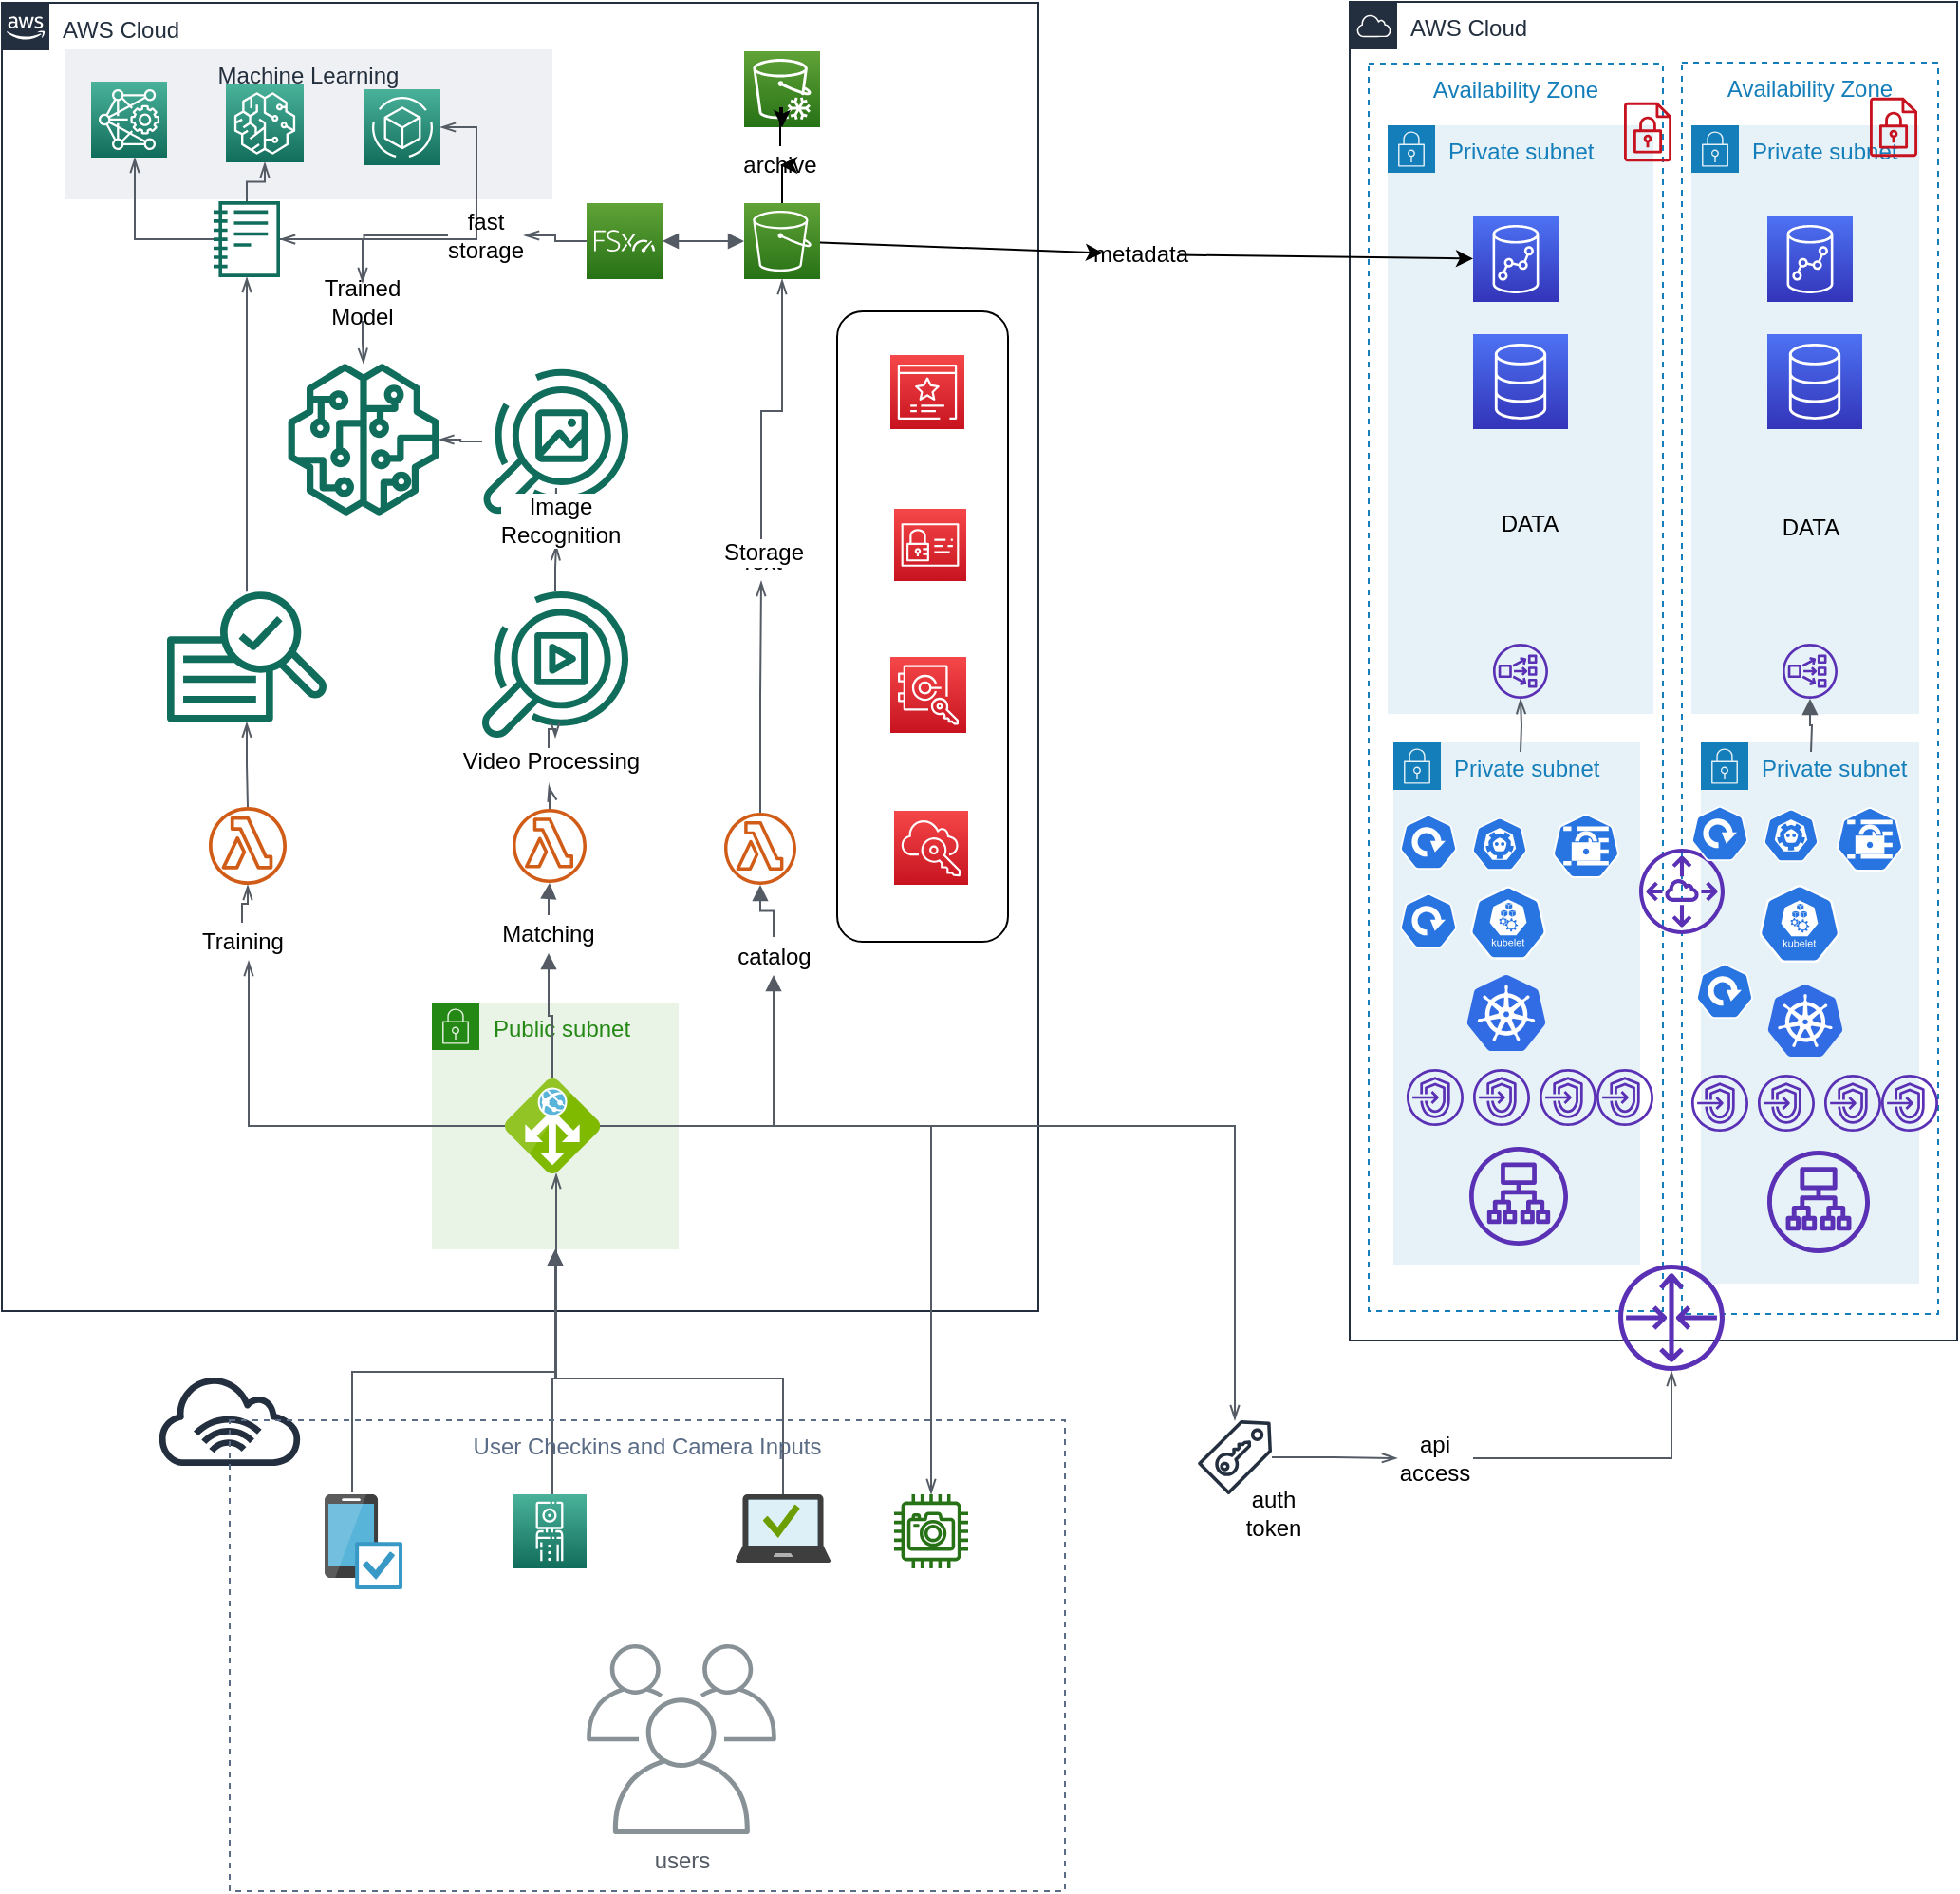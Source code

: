 <mxfile version="12.3.9" type="github" pages="1">
  <diagram id="Vi1aT1RHCRX_PTjctU80" name="Page-1">
    <mxGraphModel dx="1380" dy="774" grid="1" gridSize="10" guides="1" tooltips="1" connect="1" arrows="1" fold="1" page="1" pageScale="1" pageWidth="850" pageHeight="1100" math="0" shadow="0">
      <root>
        <mxCell id="0"/>
        <mxCell id="1" parent="0"/>
        <mxCell id="LKrPCMcQ-oBAEZSnCPAM-155" value="" style="rounded=1;whiteSpace=wrap;html=1;" vertex="1" parent="1">
          <mxGeometry x="610" y="258" width="90" height="332" as="geometry"/>
        </mxCell>
        <mxCell id="LKrPCMcQ-oBAEZSnCPAM-34" value="AWS Cloud" style="points=[[0,0],[0.25,0],[0.5,0],[0.75,0],[1,0],[1,0.25],[1,0.5],[1,0.75],[1,1],[0.75,1],[0.5,1],[0.25,1],[0,1],[0,0.75],[0,0.5],[0,0.25]];outlineConnect=0;gradientColor=none;html=1;whiteSpace=wrap;fontSize=12;fontStyle=0;shape=mxgraph.aws4.group;grIcon=mxgraph.aws4.group_aws_cloud_alt;strokeColor=#232F3E;fillColor=none;verticalAlign=top;align=left;spacingLeft=30;fontColor=#232F3E;dashed=0;" vertex="1" parent="1">
          <mxGeometry x="170" y="95.5" width="546" height="689" as="geometry"/>
        </mxCell>
        <mxCell id="LKrPCMcQ-oBAEZSnCPAM-146" value="Machine Learning&#xa;" style="fillColor=#EFF0F3;strokeColor=none;dashed=0;verticalAlign=top;fontStyle=0;fontColor=#232F3D;" vertex="1" parent="1">
          <mxGeometry x="203" y="120" width="257" height="79" as="geometry"/>
        </mxCell>
        <mxCell id="LKrPCMcQ-oBAEZSnCPAM-86" value="Private subnet" style="points=[[0,0],[0.25,0],[0.5,0],[0.75,0],[1,0],[1,0.25],[1,0.5],[1,0.75],[1,1],[0.75,1],[0.5,1],[0.25,1],[0,1],[0,0.75],[0,0.5],[0,0.25]];outlineConnect=0;gradientColor=none;html=1;whiteSpace=wrap;fontSize=12;fontStyle=0;shape=mxgraph.aws4.group;grIcon=mxgraph.aws4.group_security_group;grStroke=0;strokeColor=#147EBA;fillColor=#E6F2F8;verticalAlign=top;align=left;spacingLeft=30;fontColor=#147EBA;dashed=0;" vertex="1" parent="1">
          <mxGeometry x="1065" y="485" width="115" height="285" as="geometry"/>
        </mxCell>
        <mxCell id="LKrPCMcQ-oBAEZSnCPAM-85" value="Private subnet" style="points=[[0,0],[0.25,0],[0.5,0],[0.75,0],[1,0],[1,0.25],[1,0.5],[1,0.75],[1,1],[0.75,1],[0.5,1],[0.25,1],[0,1],[0,0.75],[0,0.5],[0,0.25]];outlineConnect=0;gradientColor=none;html=1;whiteSpace=wrap;fontSize=12;fontStyle=0;shape=mxgraph.aws4.group;grIcon=mxgraph.aws4.group_security_group;grStroke=0;strokeColor=#147EBA;fillColor=#E6F2F8;verticalAlign=top;align=left;spacingLeft=30;fontColor=#147EBA;dashed=0;" vertex="1" parent="1">
          <mxGeometry x="903" y="485" width="130" height="275" as="geometry"/>
        </mxCell>
        <mxCell id="LKrPCMcQ-oBAEZSnCPAM-71" value="AWS Cloud" style="points=[[0,0],[0.25,0],[0.5,0],[0.75,0],[1,0],[1,0.25],[1,0.5],[1,0.75],[1,1],[0.75,1],[0.5,1],[0.25,1],[0,1],[0,0.75],[0,0.5],[0,0.25]];outlineConnect=0;gradientColor=none;html=1;whiteSpace=wrap;fontSize=12;fontStyle=0;shape=mxgraph.aws4.group;grIcon=mxgraph.aws4.group_aws_cloud;strokeColor=#232F3E;fillColor=none;verticalAlign=top;align=left;spacingLeft=30;fontColor=#232F3E;dashed=0;" vertex="1" parent="1">
          <mxGeometry x="880" y="95" width="320" height="705" as="geometry"/>
        </mxCell>
        <mxCell id="LKrPCMcQ-oBAEZSnCPAM-75" value="Availability Zone" style="fillColor=none;strokeColor=#147EBA;dashed=1;verticalAlign=top;fontStyle=0;fontColor=#147EBA;" vertex="1" parent="1">
          <mxGeometry x="1055" y="127" width="135" height="659" as="geometry"/>
        </mxCell>
        <mxCell id="LKrPCMcQ-oBAEZSnCPAM-74" value="Availability Zone" style="fillColor=none;strokeColor=#147EBA;dashed=1;verticalAlign=top;fontStyle=0;fontColor=#147EBA;" vertex="1" parent="1">
          <mxGeometry x="890" y="127.5" width="155" height="657" as="geometry"/>
        </mxCell>
        <mxCell id="LKrPCMcQ-oBAEZSnCPAM-73" value="Private subnet" style="points=[[0,0],[0.25,0],[0.5,0],[0.75,0],[1,0],[1,0.25],[1,0.5],[1,0.75],[1,1],[0.75,1],[0.5,1],[0.25,1],[0,1],[0,0.75],[0,0.5],[0,0.25]];outlineConnect=0;gradientColor=none;html=1;whiteSpace=wrap;fontSize=12;fontStyle=0;shape=mxgraph.aws4.group;grIcon=mxgraph.aws4.group_security_group;grStroke=0;strokeColor=#147EBA;fillColor=#E6F2F8;verticalAlign=top;align=left;spacingLeft=30;fontColor=#147EBA;dashed=0;" vertex="1" parent="1">
          <mxGeometry x="1060" y="160" width="120" height="310" as="geometry"/>
        </mxCell>
        <mxCell id="LKrPCMcQ-oBAEZSnCPAM-72" value="Private subnet" style="points=[[0,0],[0.25,0],[0.5,0],[0.75,0],[1,0],[1,0.25],[1,0.5],[1,0.75],[1,1],[0.75,1],[0.5,1],[0.25,1],[0,1],[0,0.75],[0,0.5],[0,0.25]];outlineConnect=0;gradientColor=none;html=1;whiteSpace=wrap;fontSize=12;fontStyle=0;shape=mxgraph.aws4.group;grIcon=mxgraph.aws4.group_security_group;grStroke=0;strokeColor=#147EBA;fillColor=#E6F2F8;verticalAlign=top;align=left;spacingLeft=30;fontColor=#147EBA;dashed=0;" vertex="1" parent="1">
          <mxGeometry x="900" y="160" width="140" height="310" as="geometry"/>
        </mxCell>
        <mxCell id="LKrPCMcQ-oBAEZSnCPAM-1" value="" style="outlineConnect=0;fontColor=#232F3E;gradientColor=#4AB29A;gradientDirection=north;fillColor=#116D5B;strokeColor=#ffffff;dashed=0;verticalLabelPosition=bottom;verticalAlign=top;align=center;html=1;fontSize=12;fontStyle=0;aspect=fixed;shape=mxgraph.aws4.resourceIcon;resIcon=mxgraph.aws4.apache_mxnet_on_aws;" vertex="1" parent="1">
          <mxGeometry x="361" y="141" width="40" height="40" as="geometry"/>
        </mxCell>
        <mxCell id="LKrPCMcQ-oBAEZSnCPAM-2" value="" style="outlineConnect=0;fontColor=#232F3E;gradientColor=#4AB29A;gradientDirection=north;fillColor=#116D5B;strokeColor=#ffffff;dashed=0;verticalLabelPosition=bottom;verticalAlign=top;align=center;html=1;fontSize=12;fontStyle=0;aspect=fixed;shape=mxgraph.aws4.resourceIcon;resIcon=mxgraph.aws4.deep_learning_amis;" vertex="1" parent="1">
          <mxGeometry x="217" y="137" width="40" height="40" as="geometry"/>
        </mxCell>
        <mxCell id="LKrPCMcQ-oBAEZSnCPAM-3" value="" style="outlineConnect=0;fontColor=#232F3E;gradientColor=#4AB29A;gradientDirection=north;fillColor=#116D5B;strokeColor=#ffffff;dashed=0;verticalLabelPosition=bottom;verticalAlign=top;align=center;html=1;fontSize=12;fontStyle=0;aspect=fixed;shape=mxgraph.aws4.resourceIcon;resIcon=mxgraph.aws4.deeplens;" vertex="1" parent="1">
          <mxGeometry x="439" y="881" width="39" height="39" as="geometry"/>
        </mxCell>
        <mxCell id="LKrPCMcQ-oBAEZSnCPAM-4" value="" style="outlineConnect=0;fontColor=#232F3E;gradientColor=#4AB29A;gradientDirection=north;fillColor=#116D5B;strokeColor=#ffffff;dashed=0;verticalLabelPosition=bottom;verticalAlign=top;align=center;html=1;fontSize=12;fontStyle=0;aspect=fixed;shape=mxgraph.aws4.resourceIcon;resIcon=mxgraph.aws4.sagemaker;" vertex="1" parent="1">
          <mxGeometry x="288" y="138.5" width="41" height="41" as="geometry"/>
        </mxCell>
        <mxCell id="LKrPCMcQ-oBAEZSnCPAM-5" value="" style="outlineConnect=0;fontColor=#232F3E;gradientColor=none;fillColor=#116D5B;strokeColor=none;dashed=0;verticalLabelPosition=bottom;verticalAlign=top;align=center;html=1;fontSize=12;fontStyle=0;aspect=fixed;pointerEvents=1;shape=mxgraph.aws4.sagemaker_notebook;" vertex="1" parent="1">
          <mxGeometry x="281.5" y="200" width="35" height="40" as="geometry"/>
        </mxCell>
        <object label="" id="LKrPCMcQ-oBAEZSnCPAM-6">
          <mxCell style="outlineConnect=0;fontColor=#232F3E;gradientColor=none;fillColor=#116D5B;strokeColor=none;dashed=0;verticalLabelPosition=bottom;verticalAlign=top;align=center;html=1;fontSize=12;fontStyle=0;aspect=fixed;pointerEvents=1;shape=mxgraph.aws4.sagemaker_model;" vertex="1" parent="1">
            <mxGeometry x="320.5" y="285.5" width="80" height="80" as="geometry"/>
          </mxCell>
        </object>
        <mxCell id="LKrPCMcQ-oBAEZSnCPAM-7" value="" style="outlineConnect=0;fontColor=#232F3E;gradientColor=none;fillColor=#116D5B;strokeColor=none;dashed=0;verticalLabelPosition=bottom;verticalAlign=top;align=center;html=1;fontSize=12;fontStyle=0;aspect=fixed;pointerEvents=1;shape=mxgraph.aws4.sagemaker_train;" vertex="1" parent="1">
          <mxGeometry x="257" y="405" width="84" height="70" as="geometry"/>
        </mxCell>
        <mxCell id="LKrPCMcQ-oBAEZSnCPAM-8" value="" style="outlineConnect=0;fontColor=#232F3E;gradientColor=none;fillColor=#116D5B;strokeColor=none;dashed=0;verticalLabelPosition=bottom;verticalAlign=top;align=center;html=1;fontSize=12;fontStyle=0;aspect=fixed;pointerEvents=1;shape=mxgraph.aws4.rekognition_video;" vertex="1" parent="1">
          <mxGeometry x="423" y="405" width="77" height="78" as="geometry"/>
        </mxCell>
        <mxCell id="LKrPCMcQ-oBAEZSnCPAM-9" value="" style="outlineConnect=0;fontColor=#232F3E;gradientColor=none;fillColor=#116D5B;strokeColor=none;dashed=0;verticalLabelPosition=bottom;verticalAlign=top;align=center;html=1;fontSize=12;fontStyle=0;aspect=fixed;pointerEvents=1;shape=mxgraph.aws4.rekognition_image;" vertex="1" parent="1">
          <mxGeometry x="423" y="287.5" width="77" height="78" as="geometry"/>
        </mxCell>
        <mxCell id="LKrPCMcQ-oBAEZSnCPAM-15" value="" style="aspect=fixed;html=1;points=[];align=center;image;fontSize=12;image=img/lib/mscae/Kubernetes.svg;" vertex="1" parent="1">
          <mxGeometry x="941.5" y="607.5" width="42" height="40" as="geometry"/>
        </mxCell>
        <mxCell id="LKrPCMcQ-oBAEZSnCPAM-23" value="" style="aspect=fixed;html=1;points=[];align=center;image;fontSize=12;image=img/lib/mscae/Managed_Desktop.svg;" vertex="1" parent="1">
          <mxGeometry x="556.5" y="881" width="50" height="36" as="geometry"/>
        </mxCell>
        <mxCell id="LKrPCMcQ-oBAEZSnCPAM-24" value="" style="aspect=fixed;html=1;points=[];align=center;image;fontSize=12;image=img/lib/mscae/Device_Compliance.svg;" vertex="1" parent="1">
          <mxGeometry x="340" y="881" width="41" height="50" as="geometry"/>
        </mxCell>
        <mxCell id="LKrPCMcQ-oBAEZSnCPAM-29" value="" style="aspect=fixed;html=1;points=[];align=center;image;fontSize=12;image=img/lib/mscae/Kubernetes.svg;" vertex="1" parent="1">
          <mxGeometry x="1100" y="612.5" width="40" height="38" as="geometry"/>
        </mxCell>
        <mxCell id="LKrPCMcQ-oBAEZSnCPAM-33" value="" style="outlineConnect=0;fontColor=#232F3E;gradientColor=none;fillColor=#232F3E;strokeColor=none;dashed=0;verticalLabelPosition=bottom;verticalAlign=top;align=center;html=1;fontSize=12;fontStyle=0;aspect=fixed;pointerEvents=1;shape=mxgraph.aws4.internet_alt1;" vertex="1" parent="1">
          <mxGeometry x="251" y="818" width="78" height="48" as="geometry"/>
        </mxCell>
        <mxCell id="LKrPCMcQ-oBAEZSnCPAM-44" value="" style="group" vertex="1" connectable="0" parent="1">
          <mxGeometry x="396.5" y="622" width="130" height="130" as="geometry"/>
        </mxCell>
        <mxCell id="LKrPCMcQ-oBAEZSnCPAM-36" value="Public subnet" style="points=[[0,0],[0.25,0],[0.5,0],[0.75,0],[1,0],[1,0.25],[1,0.5],[1,0.75],[1,1],[0.75,1],[0.5,1],[0.25,1],[0,1],[0,0.75],[0,0.5],[0,0.25]];outlineConnect=0;gradientColor=none;html=1;whiteSpace=wrap;fontSize=12;fontStyle=0;shape=mxgraph.aws4.group;grIcon=mxgraph.aws4.group_security_group;grStroke=0;strokeColor=#248814;fillColor=#E9F3E6;verticalAlign=top;align=left;spacingLeft=30;fontColor=#248814;dashed=0;" vertex="1" parent="LKrPCMcQ-oBAEZSnCPAM-44">
          <mxGeometry width="130" height="130" as="geometry"/>
        </mxCell>
        <mxCell id="LKrPCMcQ-oBAEZSnCPAM-27" value="" style="aspect=fixed;html=1;points=[];align=center;image;fontSize=12;image=img/lib/mscae/Application_Gateway.svg;" vertex="1" parent="LKrPCMcQ-oBAEZSnCPAM-44">
          <mxGeometry x="38.5" y="40" width="50" height="50" as="geometry"/>
        </mxCell>
        <mxCell id="LKrPCMcQ-oBAEZSnCPAM-45" value="" style="edgeStyle=orthogonalEdgeStyle;html=1;endArrow=block;elbow=vertical;startArrow=none;endFill=1;strokeColor=#545B64;rounded=0;exitX=0.354;exitY=-0.02;exitDx=0;exitDy=0;exitPerimeter=0;" edge="1" parent="1" source="LKrPCMcQ-oBAEZSnCPAM-24" target="LKrPCMcQ-oBAEZSnCPAM-36">
          <mxGeometry width="100" relative="1" as="geometry">
            <mxPoint x="380" y="840" as="sourcePoint"/>
            <mxPoint x="480" y="840" as="targetPoint"/>
          </mxGeometry>
        </mxCell>
        <mxCell id="LKrPCMcQ-oBAEZSnCPAM-46" value="" style="edgeStyle=orthogonalEdgeStyle;html=1;endArrow=block;elbow=vertical;startArrow=none;endFill=1;strokeColor=#545B64;rounded=0;entryX=0.5;entryY=1;entryDx=0;entryDy=0;" edge="1" parent="1" source="LKrPCMcQ-oBAEZSnCPAM-23" target="LKrPCMcQ-oBAEZSnCPAM-36">
          <mxGeometry width="100" relative="1" as="geometry">
            <mxPoint x="170" y="860" as="sourcePoint"/>
            <mxPoint x="270" y="860" as="targetPoint"/>
            <Array as="points">
              <mxPoint x="582" y="820"/>
              <mxPoint x="462" y="820"/>
            </Array>
          </mxGeometry>
        </mxCell>
        <mxCell id="LKrPCMcQ-oBAEZSnCPAM-47" value="" style="edgeStyle=orthogonalEdgeStyle;html=1;endArrow=openThin;elbow=vertical;startArrow=none;endFill=0;strokeColor=#545B64;rounded=0;" edge="1" parent="1" source="LKrPCMcQ-oBAEZSnCPAM-3" target="LKrPCMcQ-oBAEZSnCPAM-27">
          <mxGeometry width="100" relative="1" as="geometry">
            <mxPoint x="130" y="910" as="sourcePoint"/>
            <mxPoint x="230" y="910" as="targetPoint"/>
            <Array as="points">
              <mxPoint x="460" y="820"/>
              <mxPoint x="462" y="820"/>
            </Array>
          </mxGeometry>
        </mxCell>
        <mxCell id="LKrPCMcQ-oBAEZSnCPAM-50" value="" style="edgeStyle=orthogonalEdgeStyle;html=1;endArrow=openThin;elbow=vertical;startArrow=none;endFill=0;strokeColor=#545B64;rounded=0;" edge="1" parent="1" source="LKrPCMcQ-oBAEZSnCPAM-163" target="LKrPCMcQ-oBAEZSnCPAM-9">
          <mxGeometry width="100" relative="1" as="geometry">
            <mxPoint x="580" y="520" as="sourcePoint"/>
            <mxPoint x="680" y="520" as="targetPoint"/>
          </mxGeometry>
        </mxCell>
        <mxCell id="LKrPCMcQ-oBAEZSnCPAM-51" value="" style="edgeStyle=orthogonalEdgeStyle;html=1;endArrow=openThin;elbow=vertical;startArrow=none;endFill=0;strokeColor=#545B64;rounded=0;" edge="1" parent="1" source="LKrPCMcQ-oBAEZSnCPAM-9" target="LKrPCMcQ-oBAEZSnCPAM-6">
          <mxGeometry width="100" relative="1" as="geometry">
            <mxPoint x="600" y="500" as="sourcePoint"/>
            <mxPoint x="700" y="500" as="targetPoint"/>
          </mxGeometry>
        </mxCell>
        <mxCell id="LKrPCMcQ-oBAEZSnCPAM-52" value="" style="edgeStyle=orthogonalEdgeStyle;html=1;endArrow=openThin;elbow=vertical;startArrow=none;endFill=0;strokeColor=#545B64;rounded=0;" edge="1" parent="1" source="LKrPCMcQ-oBAEZSnCPAM-158" target="LKrPCMcQ-oBAEZSnCPAM-6">
          <mxGeometry width="100" relative="1" as="geometry">
            <mxPoint x="360" y="330" as="sourcePoint"/>
            <mxPoint x="460" y="330" as="targetPoint"/>
          </mxGeometry>
        </mxCell>
        <mxCell id="LKrPCMcQ-oBAEZSnCPAM-54" value="" style="edgeStyle=orthogonalEdgeStyle;html=1;endArrow=openThin;elbow=vertical;startArrow=none;endFill=0;strokeColor=#545B64;rounded=0;" edge="1" parent="1" source="LKrPCMcQ-oBAEZSnCPAM-5" target="LKrPCMcQ-oBAEZSnCPAM-4">
          <mxGeometry width="100" relative="1" as="geometry">
            <mxPoint x="270" y="220" as="sourcePoint"/>
            <mxPoint x="370" y="220" as="targetPoint"/>
          </mxGeometry>
        </mxCell>
        <mxCell id="LKrPCMcQ-oBAEZSnCPAM-55" value="" style="edgeStyle=orthogonalEdgeStyle;html=1;endArrow=openThin;elbow=vertical;startArrow=none;endFill=0;strokeColor=#545B64;rounded=0;" edge="1" parent="1" source="LKrPCMcQ-oBAEZSnCPAM-5" target="LKrPCMcQ-oBAEZSnCPAM-1">
          <mxGeometry width="100" relative="1" as="geometry">
            <mxPoint x="300" y="220" as="sourcePoint"/>
            <mxPoint x="400" y="220" as="targetPoint"/>
            <Array as="points">
              <mxPoint x="420" y="220"/>
              <mxPoint x="420" y="161"/>
            </Array>
          </mxGeometry>
        </mxCell>
        <mxCell id="LKrPCMcQ-oBAEZSnCPAM-58" value="" style="edgeStyle=orthogonalEdgeStyle;html=1;endArrow=block;elbow=vertical;startArrow=none;endFill=1;strokeColor=#545B64;rounded=0;" edge="1" parent="1" source="LKrPCMcQ-oBAEZSnCPAM-150" target="LKrPCMcQ-oBAEZSnCPAM-76">
          <mxGeometry width="100" relative="1" as="geometry">
            <mxPoint x="570" y="600" as="sourcePoint"/>
            <mxPoint x="670" y="600" as="targetPoint"/>
          </mxGeometry>
        </mxCell>
        <mxCell id="LKrPCMcQ-oBAEZSnCPAM-63" value="" style="edgeStyle=orthogonalEdgeStyle;html=1;endArrow=none;elbow=vertical;startArrow=openThin;startFill=0;strokeColor=#545B64;rounded=0;" edge="1" parent="1" source="LKrPCMcQ-oBAEZSnCPAM-177" target="LKrPCMcQ-oBAEZSnCPAM-12">
          <mxGeometry width="100" relative="1" as="geometry">
            <mxPoint x="560" y="450" as="sourcePoint"/>
            <mxPoint x="660" y="450" as="targetPoint"/>
          </mxGeometry>
        </mxCell>
        <mxCell id="LKrPCMcQ-oBAEZSnCPAM-68" value="" style="group" vertex="1" connectable="0" parent="1">
          <mxGeometry x="478" y="121" width="123" height="117" as="geometry"/>
        </mxCell>
        <mxCell id="LKrPCMcQ-oBAEZSnCPAM-10" value="" style="outlineConnect=0;fontColor=#232F3E;gradientColor=#60A337;gradientDirection=north;fillColor=#277116;strokeColor=#ffffff;dashed=0;verticalLabelPosition=bottom;verticalAlign=top;align=center;html=1;fontSize=12;fontStyle=0;aspect=fixed;shape=mxgraph.aws4.resourceIcon;resIcon=mxgraph.aws4.glacier;" vertex="1" parent="LKrPCMcQ-oBAEZSnCPAM-68">
          <mxGeometry x="83" width="40" height="40" as="geometry"/>
        </mxCell>
        <mxCell id="LKrPCMcQ-oBAEZSnCPAM-11" value="" style="outlineConnect=0;fontColor=#232F3E;gradientColor=#60A337;gradientDirection=north;fillColor=#277116;strokeColor=#ffffff;dashed=0;verticalLabelPosition=bottom;verticalAlign=top;align=center;html=1;fontSize=12;fontStyle=0;aspect=fixed;shape=mxgraph.aws4.resourceIcon;resIcon=mxgraph.aws4.s3;" vertex="1" parent="LKrPCMcQ-oBAEZSnCPAM-68">
          <mxGeometry x="83" y="80" width="40" height="40" as="geometry"/>
        </mxCell>
        <mxCell id="LKrPCMcQ-oBAEZSnCPAM-12" value="" style="outlineConnect=0;fontColor=#232F3E;gradientColor=#60A337;gradientDirection=north;fillColor=#277116;strokeColor=#ffffff;dashed=0;verticalLabelPosition=bottom;verticalAlign=top;align=center;html=1;fontSize=12;fontStyle=0;aspect=fixed;shape=mxgraph.aws4.resourceIcon;resIcon=mxgraph.aws4.fsx_for_lustre;" vertex="1" parent="LKrPCMcQ-oBAEZSnCPAM-68">
          <mxGeometry y="80" width="40" height="40" as="geometry"/>
        </mxCell>
        <mxCell id="LKrPCMcQ-oBAEZSnCPAM-67" value="" style="edgeStyle=orthogonalEdgeStyle;rounded=0;orthogonalLoop=1;jettySize=auto;html=1;" edge="1" parent="LKrPCMcQ-oBAEZSnCPAM-68" source="LKrPCMcQ-oBAEZSnCPAM-171" target="LKrPCMcQ-oBAEZSnCPAM-10">
          <mxGeometry relative="1" as="geometry">
            <mxPoint x="481" y="300" as="targetPoint"/>
          </mxGeometry>
        </mxCell>
        <mxCell id="LKrPCMcQ-oBAEZSnCPAM-59" value="" style="edgeStyle=orthogonalEdgeStyle;html=1;endArrow=block;elbow=vertical;startArrow=block;startFill=1;endFill=1;strokeColor=#545B64;rounded=0;" edge="1" parent="LKrPCMcQ-oBAEZSnCPAM-68" source="LKrPCMcQ-oBAEZSnCPAM-12" target="LKrPCMcQ-oBAEZSnCPAM-11">
          <mxGeometry width="100" relative="1" as="geometry">
            <mxPoint x="580" y="460" as="sourcePoint"/>
            <mxPoint x="680" y="460" as="targetPoint"/>
          </mxGeometry>
        </mxCell>
        <mxCell id="LKrPCMcQ-oBAEZSnCPAM-171" value="archive" style="text;html=1;strokeColor=none;fillColor=none;align=center;verticalAlign=middle;whiteSpace=wrap;rounded=0;" vertex="1" parent="LKrPCMcQ-oBAEZSnCPAM-68">
          <mxGeometry x="82" y="50" width="40" height="20" as="geometry"/>
        </mxCell>
        <mxCell id="LKrPCMcQ-oBAEZSnCPAM-172" value="" style="edgeStyle=orthogonalEdgeStyle;rounded=0;orthogonalLoop=1;jettySize=auto;html=1;" edge="1" parent="LKrPCMcQ-oBAEZSnCPAM-68" source="LKrPCMcQ-oBAEZSnCPAM-11" target="LKrPCMcQ-oBAEZSnCPAM-171">
          <mxGeometry relative="1" as="geometry">
            <mxPoint x="581" y="201" as="sourcePoint"/>
            <mxPoint x="581" y="161" as="targetPoint"/>
          </mxGeometry>
        </mxCell>
        <mxCell id="LKrPCMcQ-oBAEZSnCPAM-69" value="" style="edgeStyle=orthogonalEdgeStyle;html=1;endArrow=openThin;elbow=vertical;startArrow=none;endFill=0;strokeColor=#545B64;rounded=0;" edge="1" parent="1" source="LKrPCMcQ-oBAEZSnCPAM-5" target="LKrPCMcQ-oBAEZSnCPAM-2">
          <mxGeometry width="100" relative="1" as="geometry">
            <mxPoint x="90" y="310" as="sourcePoint"/>
            <mxPoint x="190" y="310" as="targetPoint"/>
            <Array as="points">
              <mxPoint x="240" y="220"/>
            </Array>
          </mxGeometry>
        </mxCell>
        <mxCell id="LKrPCMcQ-oBAEZSnCPAM-70" value="" style="edgeStyle=orthogonalEdgeStyle;html=1;endArrow=none;elbow=vertical;startArrow=openThin;startFill=0;strokeColor=#545B64;rounded=0;" edge="1" parent="1" source="LKrPCMcQ-oBAEZSnCPAM-5" target="LKrPCMcQ-oBAEZSnCPAM-7">
          <mxGeometry width="100" relative="1" as="geometry">
            <mxPoint x="10" y="330" as="sourcePoint"/>
            <mxPoint x="110" y="330" as="targetPoint"/>
          </mxGeometry>
        </mxCell>
        <mxCell id="LKrPCMcQ-oBAEZSnCPAM-76" value="" style="outlineConnect=0;fontColor=#232F3E;gradientColor=none;fillColor=#D05C17;strokeColor=none;dashed=0;verticalLabelPosition=bottom;verticalAlign=top;align=center;html=1;fontSize=12;fontStyle=0;aspect=fixed;pointerEvents=1;shape=mxgraph.aws4.lambda_function;" vertex="1" parent="1">
          <mxGeometry x="550.5" y="522" width="38" height="38" as="geometry"/>
        </mxCell>
        <mxCell id="LKrPCMcQ-oBAEZSnCPAM-77" value="" style="edgeStyle=orthogonalEdgeStyle;html=1;endArrow=openThin;elbow=vertical;startArrow=none;endFill=0;strokeColor=#545B64;rounded=0;" edge="1" parent="1" source="LKrPCMcQ-oBAEZSnCPAM-179" target="LKrPCMcQ-oBAEZSnCPAM-11">
          <mxGeometry width="100" relative="1" as="geometry">
            <mxPoint x="550" y="380" as="sourcePoint"/>
            <mxPoint x="650" y="380" as="targetPoint"/>
          </mxGeometry>
        </mxCell>
        <mxCell id="LKrPCMcQ-oBAEZSnCPAM-78" value="" style="outlineConnect=0;fontColor=#232F3E;gradientColor=none;fillColor=#D05C17;strokeColor=none;dashed=0;verticalLabelPosition=bottom;verticalAlign=top;align=center;html=1;fontSize=12;fontStyle=0;aspect=fixed;pointerEvents=1;shape=mxgraph.aws4.lambda_function;" vertex="1" parent="1">
          <mxGeometry x="279" y="519" width="41" height="41" as="geometry"/>
        </mxCell>
        <mxCell id="LKrPCMcQ-oBAEZSnCPAM-79" value="" style="outlineConnect=0;fontColor=#232F3E;gradientColor=none;fillColor=#D05C17;strokeColor=none;dashed=0;verticalLabelPosition=bottom;verticalAlign=top;align=center;html=1;fontSize=12;fontStyle=0;aspect=fixed;pointerEvents=1;shape=mxgraph.aws4.lambda_function;" vertex="1" parent="1">
          <mxGeometry x="439" y="520" width="39" height="39" as="geometry"/>
        </mxCell>
        <mxCell id="LKrPCMcQ-oBAEZSnCPAM-80" value="" style="edgeStyle=orthogonalEdgeStyle;html=1;endArrow=none;elbow=vertical;startArrow=openThin;startFill=0;strokeColor=#545B64;rounded=0;" edge="1" parent="1" source="LKrPCMcQ-oBAEZSnCPAM-148" target="LKrPCMcQ-oBAEZSnCPAM-27">
          <mxGeometry width="100" relative="1" as="geometry">
            <mxPoint x="210" y="640" as="sourcePoint"/>
            <mxPoint x="310" y="640" as="targetPoint"/>
            <Array as="points">
              <mxPoint x="300" y="687"/>
            </Array>
          </mxGeometry>
        </mxCell>
        <mxCell id="LKrPCMcQ-oBAEZSnCPAM-82" value="" style="edgeStyle=orthogonalEdgeStyle;html=1;endArrow=block;elbow=vertical;startArrow=none;endFill=1;strokeColor=#545B64;rounded=0;" edge="1" parent="1" source="LKrPCMcQ-oBAEZSnCPAM-149" target="LKrPCMcQ-oBAEZSnCPAM-79">
          <mxGeometry width="100" relative="1" as="geometry">
            <mxPoint x="300" y="580" as="sourcePoint"/>
            <mxPoint x="400" y="580" as="targetPoint"/>
          </mxGeometry>
        </mxCell>
        <mxCell id="LKrPCMcQ-oBAEZSnCPAM-83" value="" style="edgeStyle=orthogonalEdgeStyle;html=1;endArrow=none;elbow=vertical;startArrow=openThin;startFill=0;strokeColor=#545B64;rounded=0;" edge="1" parent="1" source="LKrPCMcQ-oBAEZSnCPAM-7" target="LKrPCMcQ-oBAEZSnCPAM-78">
          <mxGeometry width="100" relative="1" as="geometry">
            <mxPoint x="190" y="500" as="sourcePoint"/>
            <mxPoint x="290" y="500" as="targetPoint"/>
          </mxGeometry>
        </mxCell>
        <mxCell id="LKrPCMcQ-oBAEZSnCPAM-84" value="" style="edgeStyle=orthogonalEdgeStyle;html=1;endArrow=openThin;elbow=vertical;startArrow=none;endFill=0;strokeColor=#545B64;rounded=0;" edge="1" parent="1" source="LKrPCMcQ-oBAEZSnCPAM-160" target="LKrPCMcQ-oBAEZSnCPAM-8">
          <mxGeometry width="100" relative="1" as="geometry">
            <mxPoint x="180" y="630" as="sourcePoint"/>
            <mxPoint x="280" y="630" as="targetPoint"/>
          </mxGeometry>
        </mxCell>
        <mxCell id="LKrPCMcQ-oBAEZSnCPAM-88" value="" style="outlineConnect=0;fontColor=#232F3E;gradientColor=#4D72F3;gradientDirection=north;fillColor=#3334B9;strokeColor=#ffffff;dashed=0;verticalLabelPosition=bottom;verticalAlign=top;align=center;html=1;fontSize=12;fontStyle=0;aspect=fixed;shape=mxgraph.aws4.resourceIcon;resIcon=mxgraph.aws4.redshift;" vertex="1" parent="1">
          <mxGeometry x="945" y="208" width="45" height="45" as="geometry"/>
        </mxCell>
        <mxCell id="LKrPCMcQ-oBAEZSnCPAM-89" value="" style="outlineConnect=0;fontColor=#232F3E;gradientColor=#4D72F3;gradientDirection=north;fillColor=#3334B9;strokeColor=#ffffff;dashed=0;verticalLabelPosition=bottom;verticalAlign=top;align=center;html=1;fontSize=12;fontStyle=0;aspect=fixed;shape=mxgraph.aws4.resourceIcon;resIcon=mxgraph.aws4.redshift;" vertex="1" parent="1">
          <mxGeometry x="1100" y="208" width="45" height="45" as="geometry"/>
        </mxCell>
        <mxCell id="LKrPCMcQ-oBAEZSnCPAM-90" value="" style="outlineConnect=0;fontColor=#232F3E;gradientColor=#4D72F3;gradientDirection=north;fillColor=#3334B9;strokeColor=#ffffff;dashed=0;verticalLabelPosition=bottom;verticalAlign=top;align=center;html=1;fontSize=12;fontStyle=0;aspect=fixed;shape=mxgraph.aws4.resourceIcon;resIcon=mxgraph.aws4.database;" vertex="1" parent="1">
          <mxGeometry x="945" y="270" width="50" height="50" as="geometry"/>
        </mxCell>
        <mxCell id="LKrPCMcQ-oBAEZSnCPAM-91" value="" style="outlineConnect=0;fontColor=#232F3E;gradientColor=#4D72F3;gradientDirection=north;fillColor=#3334B9;strokeColor=#ffffff;dashed=0;verticalLabelPosition=bottom;verticalAlign=top;align=center;html=1;fontSize=12;fontStyle=0;aspect=fixed;shape=mxgraph.aws4.resourceIcon;resIcon=mxgraph.aws4.database;" vertex="1" parent="1">
          <mxGeometry x="1100" y="270" width="50" height="50" as="geometry"/>
        </mxCell>
        <mxCell id="LKrPCMcQ-oBAEZSnCPAM-92" value="" style="outlineConnect=0;fontColor=#232F3E;gradientColor=none;fillColor=#5A30B5;strokeColor=none;dashed=0;verticalLabelPosition=bottom;verticalAlign=top;align=center;html=1;fontSize=12;fontStyle=0;aspect=fixed;pointerEvents=1;shape=mxgraph.aws4.network_load_balancer;" vertex="1" parent="1">
          <mxGeometry x="955.5" y="433" width="29" height="29" as="geometry"/>
        </mxCell>
        <mxCell id="LKrPCMcQ-oBAEZSnCPAM-93" value="" style="outlineConnect=0;fontColor=#232F3E;gradientColor=none;fillColor=#5A30B5;strokeColor=none;dashed=0;verticalLabelPosition=bottom;verticalAlign=top;align=center;html=1;fontSize=12;fontStyle=0;aspect=fixed;pointerEvents=1;shape=mxgraph.aws4.network_load_balancer;" vertex="1" parent="1">
          <mxGeometry x="1108" y="433" width="29" height="29" as="geometry"/>
        </mxCell>
        <mxCell id="LKrPCMcQ-oBAEZSnCPAM-94" value="" style="outlineConnect=0;fontColor=#232F3E;gradientColor=none;fillColor=#5A30B5;strokeColor=none;dashed=0;verticalLabelPosition=bottom;verticalAlign=top;align=center;html=1;fontSize=12;fontStyle=0;aspect=fixed;pointerEvents=1;shape=mxgraph.aws4.application_load_balancer;" vertex="1" parent="1">
          <mxGeometry x="943" y="698" width="52" height="52" as="geometry"/>
        </mxCell>
        <mxCell id="LKrPCMcQ-oBAEZSnCPAM-95" value="" style="outlineConnect=0;fontColor=#232F3E;gradientColor=none;fillColor=#5A30B5;strokeColor=none;dashed=0;verticalLabelPosition=bottom;verticalAlign=top;align=center;html=1;fontSize=12;fontStyle=0;aspect=fixed;pointerEvents=1;shape=mxgraph.aws4.application_load_balancer;" vertex="1" parent="1">
          <mxGeometry x="1100" y="700" width="54" height="54" as="geometry"/>
        </mxCell>
        <mxCell id="LKrPCMcQ-oBAEZSnCPAM-102" value="" style="group" vertex="1" connectable="0" parent="1">
          <mxGeometry x="910" y="657" width="130" height="30" as="geometry"/>
        </mxCell>
        <mxCell id="LKrPCMcQ-oBAEZSnCPAM-97" value="" style="outlineConnect=0;fontColor=#232F3E;gradientColor=none;fillColor=#5A30B5;strokeColor=none;dashed=0;verticalLabelPosition=bottom;verticalAlign=top;align=center;html=1;fontSize=12;fontStyle=0;aspect=fixed;pointerEvents=1;shape=mxgraph.aws4.endpoints;" vertex="1" parent="LKrPCMcQ-oBAEZSnCPAM-102">
          <mxGeometry width="30" height="30" as="geometry"/>
        </mxCell>
        <mxCell id="LKrPCMcQ-oBAEZSnCPAM-101" value="" style="outlineConnect=0;fontColor=#232F3E;gradientColor=none;fillColor=#5A30B5;strokeColor=none;dashed=0;verticalLabelPosition=bottom;verticalAlign=top;align=center;html=1;fontSize=12;fontStyle=0;aspect=fixed;pointerEvents=1;shape=mxgraph.aws4.endpoints;" vertex="1" parent="LKrPCMcQ-oBAEZSnCPAM-102">
          <mxGeometry x="100" width="30" height="30" as="geometry"/>
        </mxCell>
        <mxCell id="LKrPCMcQ-oBAEZSnCPAM-99" value="" style="outlineConnect=0;fontColor=#232F3E;gradientColor=none;fillColor=#5A30B5;strokeColor=none;dashed=0;verticalLabelPosition=bottom;verticalAlign=top;align=center;html=1;fontSize=12;fontStyle=0;aspect=fixed;pointerEvents=1;shape=mxgraph.aws4.endpoints;" vertex="1" parent="LKrPCMcQ-oBAEZSnCPAM-102">
          <mxGeometry x="35" width="30" height="30" as="geometry"/>
        </mxCell>
        <mxCell id="LKrPCMcQ-oBAEZSnCPAM-100" value="" style="outlineConnect=0;fontColor=#232F3E;gradientColor=none;fillColor=#5A30B5;strokeColor=none;dashed=0;verticalLabelPosition=bottom;verticalAlign=top;align=center;html=1;fontSize=12;fontStyle=0;aspect=fixed;pointerEvents=1;shape=mxgraph.aws4.endpoints;" vertex="1" parent="LKrPCMcQ-oBAEZSnCPAM-102">
          <mxGeometry x="70" width="30" height="30" as="geometry"/>
        </mxCell>
        <mxCell id="LKrPCMcQ-oBAEZSnCPAM-103" value="" style="group" vertex="1" connectable="0" parent="1">
          <mxGeometry x="1060" y="660" width="130" height="30" as="geometry"/>
        </mxCell>
        <mxCell id="LKrPCMcQ-oBAEZSnCPAM-104" value="" style="outlineConnect=0;fontColor=#232F3E;gradientColor=none;fillColor=#5A30B5;strokeColor=none;dashed=0;verticalLabelPosition=bottom;verticalAlign=top;align=center;html=1;fontSize=12;fontStyle=0;aspect=fixed;pointerEvents=1;shape=mxgraph.aws4.endpoints;" vertex="1" parent="LKrPCMcQ-oBAEZSnCPAM-103">
          <mxGeometry width="30" height="30" as="geometry"/>
        </mxCell>
        <mxCell id="LKrPCMcQ-oBAEZSnCPAM-105" value="" style="outlineConnect=0;fontColor=#232F3E;gradientColor=none;fillColor=#5A30B5;strokeColor=none;dashed=0;verticalLabelPosition=bottom;verticalAlign=top;align=center;html=1;fontSize=12;fontStyle=0;aspect=fixed;pointerEvents=1;shape=mxgraph.aws4.endpoints;" vertex="1" parent="LKrPCMcQ-oBAEZSnCPAM-103">
          <mxGeometry x="100" width="30" height="30" as="geometry"/>
        </mxCell>
        <mxCell id="LKrPCMcQ-oBAEZSnCPAM-106" value="" style="outlineConnect=0;fontColor=#232F3E;gradientColor=none;fillColor=#5A30B5;strokeColor=none;dashed=0;verticalLabelPosition=bottom;verticalAlign=top;align=center;html=1;fontSize=12;fontStyle=0;aspect=fixed;pointerEvents=1;shape=mxgraph.aws4.endpoints;" vertex="1" parent="LKrPCMcQ-oBAEZSnCPAM-103">
          <mxGeometry x="35" width="30" height="30" as="geometry"/>
        </mxCell>
        <mxCell id="LKrPCMcQ-oBAEZSnCPAM-107" value="" style="outlineConnect=0;fontColor=#232F3E;gradientColor=none;fillColor=#5A30B5;strokeColor=none;dashed=0;verticalLabelPosition=bottom;verticalAlign=top;align=center;html=1;fontSize=12;fontStyle=0;aspect=fixed;pointerEvents=1;shape=mxgraph.aws4.endpoints;" vertex="1" parent="LKrPCMcQ-oBAEZSnCPAM-103">
          <mxGeometry x="70" width="30" height="30" as="geometry"/>
        </mxCell>
        <mxCell id="LKrPCMcQ-oBAEZSnCPAM-108" value="" style="outlineConnect=0;fontColor=#232F3E;gradientColor=none;fillColor=#5A30B5;strokeColor=none;dashed=0;verticalLabelPosition=bottom;verticalAlign=top;align=center;html=1;fontSize=12;fontStyle=0;aspect=fixed;pointerEvents=1;shape=mxgraph.aws4.peering;" vertex="1" parent="1">
          <mxGeometry x="1032.5" y="541" width="45" height="45" as="geometry"/>
        </mxCell>
        <mxCell id="LKrPCMcQ-oBAEZSnCPAM-109" value="" style="outlineConnect=0;fontColor=#232F3E;gradientColor=none;fillColor=#5A30B5;strokeColor=none;dashed=0;verticalLabelPosition=bottom;verticalAlign=top;align=center;html=1;fontSize=12;fontStyle=0;aspect=fixed;pointerEvents=1;shape=mxgraph.aws4.router;" vertex="1" parent="1">
          <mxGeometry x="1021.5" y="760" width="56" height="56" as="geometry"/>
        </mxCell>
        <mxCell id="LKrPCMcQ-oBAEZSnCPAM-112" value="" style="html=1;dashed=0;whitespace=wrap;fillColor=#2875E2;strokeColor=#ffffff;points=[[0.005,0.63,0],[0.1,0.2,0],[0.9,0.2,0],[0.5,0,0],[0.995,0.63,0],[0.72,0.99,0],[0.5,1,0],[0.28,0.99,0]];shape=mxgraph.kubernetes.icon;prIcon=deploy" vertex="1" parent="1">
          <mxGeometry x="1060" y="517.5" width="30" height="31" as="geometry"/>
        </mxCell>
        <mxCell id="LKrPCMcQ-oBAEZSnCPAM-118" value="" style="html=1;dashed=0;whitespace=wrap;fillColor=#2875E2;strokeColor=#ffffff;points=[[0.005,0.63,0],[0.1,0.2,0],[0.9,0.2,0],[0.5,0,0],[0.995,0.63,0],[0.72,0.99,0],[0.5,1,0],[0.28,0.99,0]];shape=mxgraph.kubernetes.icon;prIcon=kubelet" vertex="1" parent="1">
          <mxGeometry x="943.5" y="559.5" width="40" height="41" as="geometry"/>
        </mxCell>
        <mxCell id="LKrPCMcQ-oBAEZSnCPAM-120" value="" style="html=1;dashed=0;whitespace=wrap;fillColor=#2875E2;strokeColor=#ffffff;points=[[0.005,0.63,0],[0.1,0.2,0],[0.9,0.2,0],[0.5,0,0],[0.995,0.63,0],[0.72,0.99,0],[0.5,1,0],[0.28,0.99,0]];shape=mxgraph.kubernetes.icon;prIcon=secret" vertex="1" parent="1">
          <mxGeometry x="984.5" y="522.5" width="40" height="34" as="geometry"/>
        </mxCell>
        <mxCell id="LKrPCMcQ-oBAEZSnCPAM-121" value="" style="html=1;dashed=0;whitespace=wrap;fillColor=#2875E2;strokeColor=#ffffff;points=[[0.005,0.63,0],[0.1,0.2,0],[0.9,0.2,0],[0.5,0,0],[0.995,0.63,0],[0.72,0.99,0],[0.5,1,0],[0.28,0.99,0]];shape=mxgraph.kubernetes.icon;prIcon=secret" vertex="1" parent="1">
          <mxGeometry x="1134" y="519" width="40" height="34" as="geometry"/>
        </mxCell>
        <mxCell id="LKrPCMcQ-oBAEZSnCPAM-122" value="" style="html=1;dashed=0;whitespace=wrap;fillColor=#2875E2;strokeColor=#ffffff;points=[[0.005,0.63,0],[0.1,0.2,0],[0.9,0.2,0],[0.5,0,0],[0.995,0.63,0],[0.72,0.99,0],[0.5,1,0],[0.28,0.99,0]];shape=mxgraph.kubernetes.icon;prIcon=etcd" vertex="1" parent="1">
          <mxGeometry x="1095" y="520" width="35" height="28" as="geometry"/>
        </mxCell>
        <mxCell id="LKrPCMcQ-oBAEZSnCPAM-123" value="" style="html=1;dashed=0;whitespace=wrap;fillColor=#2875E2;strokeColor=#ffffff;points=[[0.005,0.63,0],[0.1,0.2,0],[0.9,0.2,0],[0.5,0,0],[0.995,0.63,0],[0.72,0.99,0],[0.5,1,0],[0.28,0.99,0]];shape=mxgraph.kubernetes.icon;prIcon=etcd" vertex="1" parent="1">
          <mxGeometry x="941.5" y="524.5" width="35" height="28" as="geometry"/>
        </mxCell>
        <mxCell id="LKrPCMcQ-oBAEZSnCPAM-124" value="" style="html=1;dashed=0;whitespace=wrap;fillColor=#2875E2;strokeColor=#ffffff;points=[[0.005,0.63,0],[0.1,0.2,0],[0.9,0.2,0],[0.5,0,0],[0.995,0.63,0],[0.72,0.99,0],[0.5,1,0],[0.28,0.99,0]];shape=mxgraph.kubernetes.icon;prIcon=deploy" vertex="1" parent="1">
          <mxGeometry x="906.5" y="522" width="30" height="31" as="geometry"/>
        </mxCell>
        <mxCell id="LKrPCMcQ-oBAEZSnCPAM-125" value="" style="html=1;dashed=0;whitespace=wrap;fillColor=#2875E2;strokeColor=#ffffff;points=[[0.005,0.63,0],[0.1,0.2,0],[0.9,0.2,0],[0.5,0,0],[0.995,0.63,0],[0.72,0.99,0],[0.5,1,0],[0.28,0.99,0]];shape=mxgraph.kubernetes.icon;prIcon=kubelet" vertex="1" parent="1">
          <mxGeometry x="1095" y="560" width="44" height="41" as="geometry"/>
        </mxCell>
        <mxCell id="LKrPCMcQ-oBAEZSnCPAM-126" value="" style="html=1;dashed=0;whitespace=wrap;fillColor=#2875E2;strokeColor=#ffffff;points=[[0.005,0.63,0],[0.1,0.2,0],[0.9,0.2,0],[0.5,0,0],[0.995,0.63,0],[0.72,0.99,0],[0.5,1,0],[0.28,0.99,0]];shape=mxgraph.kubernetes.icon;prIcon=deploy" vertex="1" parent="1">
          <mxGeometry x="906.5" y="563.5" width="30" height="31" as="geometry"/>
        </mxCell>
        <mxCell id="LKrPCMcQ-oBAEZSnCPAM-128" value="" style="html=1;dashed=0;whitespace=wrap;fillColor=#2875E2;strokeColor=#ffffff;points=[[0.005,0.63,0],[0.1,0.2,0],[0.9,0.2,0],[0.5,0,0],[0.995,0.63,0],[0.72,0.99,0],[0.5,1,0],[0.28,0.99,0]];shape=mxgraph.kubernetes.icon;prIcon=deploy" vertex="1" parent="1">
          <mxGeometry x="1062.5" y="600.5" width="30" height="31" as="geometry"/>
        </mxCell>
        <mxCell id="LKrPCMcQ-oBAEZSnCPAM-129" value="" style="edgeStyle=orthogonalEdgeStyle;html=1;endArrow=openThin;elbow=vertical;startArrow=none;endFill=0;strokeColor=#545B64;rounded=0;" edge="1" parent="1" target="LKrPCMcQ-oBAEZSnCPAM-92">
          <mxGeometry width="100" relative="1" as="geometry">
            <mxPoint x="970" y="490" as="sourcePoint"/>
            <mxPoint x="860" y="510" as="targetPoint"/>
          </mxGeometry>
        </mxCell>
        <mxCell id="LKrPCMcQ-oBAEZSnCPAM-130" value="" style="edgeStyle=orthogonalEdgeStyle;html=1;endArrow=block;elbow=vertical;startArrow=none;endFill=1;strokeColor=#545B64;rounded=0;" edge="1" parent="1" target="LKrPCMcQ-oBAEZSnCPAM-93">
          <mxGeometry width="100" relative="1" as="geometry">
            <mxPoint x="1123" y="490" as="sourcePoint"/>
            <mxPoint x="850" y="490" as="targetPoint"/>
          </mxGeometry>
        </mxCell>
        <mxCell id="LKrPCMcQ-oBAEZSnCPAM-131" value="" style="outlineConnect=0;fontColor=#232F3E;gradientColor=none;fillColor=#C7131F;strokeColor=none;dashed=0;verticalLabelPosition=bottom;verticalAlign=top;align=center;html=1;fontSize=12;fontStyle=0;aspect=fixed;pointerEvents=1;shape=mxgraph.aws4.encrypted_data;" vertex="1" parent="1">
          <mxGeometry x="1024.5" y="147.5" width="25" height="32" as="geometry"/>
        </mxCell>
        <mxCell id="LKrPCMcQ-oBAEZSnCPAM-132" value="" style="outlineConnect=0;fontColor=#232F3E;gradientColor=none;fillColor=#C7131F;strokeColor=none;dashed=0;verticalLabelPosition=bottom;verticalAlign=top;align=center;html=1;fontSize=12;fontStyle=0;aspect=fixed;pointerEvents=1;shape=mxgraph.aws4.encrypted_data;" vertex="1" parent="1">
          <mxGeometry x="1154" y="145" width="25" height="32" as="geometry"/>
        </mxCell>
        <mxCell id="LKrPCMcQ-oBAEZSnCPAM-133" value="" style="outlineConnect=0;fontColor=#232F3E;gradientColor=#F54749;gradientDirection=north;fillColor=#C7131F;strokeColor=#ffffff;dashed=0;verticalLabelPosition=bottom;verticalAlign=top;align=center;html=1;fontSize=12;fontStyle=0;aspect=fixed;shape=mxgraph.aws4.resourceIcon;resIcon=mxgraph.aws4.cloudhsm;" vertex="1" parent="1">
          <mxGeometry x="638" y="440" width="40" height="40" as="geometry"/>
        </mxCell>
        <mxCell id="LKrPCMcQ-oBAEZSnCPAM-134" value="" style="outlineConnect=0;fontColor=#232F3E;gradientColor=#F54749;gradientDirection=north;fillColor=#C7131F;strokeColor=#ffffff;dashed=0;verticalLabelPosition=bottom;verticalAlign=top;align=center;html=1;fontSize=12;fontStyle=0;aspect=fixed;shape=mxgraph.aws4.resourceIcon;resIcon=mxgraph.aws4.single_sign_on;" vertex="1" parent="1">
          <mxGeometry x="640" y="521" width="39" height="39" as="geometry"/>
        </mxCell>
        <mxCell id="LKrPCMcQ-oBAEZSnCPAM-135" value="" style="outlineConnect=0;fontColor=#232F3E;gradientColor=#F54749;gradientDirection=north;fillColor=#C7131F;strokeColor=#ffffff;dashed=0;verticalLabelPosition=bottom;verticalAlign=top;align=center;html=1;fontSize=12;fontStyle=0;aspect=fixed;shape=mxgraph.aws4.resourceIcon;resIcon=mxgraph.aws4.identity_and_access_management;" vertex="1" parent="1">
          <mxGeometry x="640" y="362" width="38" height="38" as="geometry"/>
        </mxCell>
        <mxCell id="LKrPCMcQ-oBAEZSnCPAM-136" value="" style="outlineConnect=0;fontColor=#232F3E;gradientColor=#F54749;gradientDirection=north;fillColor=#C7131F;strokeColor=#ffffff;dashed=0;verticalLabelPosition=bottom;verticalAlign=top;align=center;html=1;fontSize=12;fontStyle=0;aspect=fixed;shape=mxgraph.aws4.resourceIcon;resIcon=mxgraph.aws4.certificate_manager_3;" vertex="1" parent="1">
          <mxGeometry x="638" y="281" width="39" height="39" as="geometry"/>
        </mxCell>
        <mxCell id="LKrPCMcQ-oBAEZSnCPAM-137" value="" style="outlineConnect=0;fontColor=#232F3E;gradientColor=none;fillColor=#277116;strokeColor=none;dashed=0;verticalLabelPosition=bottom;verticalAlign=top;align=center;html=1;fontSize=12;fontStyle=0;aspect=fixed;pointerEvents=1;shape=mxgraph.aws4.camera;" vertex="1" parent="1">
          <mxGeometry x="640" y="881" width="39" height="39" as="geometry"/>
        </mxCell>
        <mxCell id="LKrPCMcQ-oBAEZSnCPAM-138" value="" style="edgeStyle=orthogonalEdgeStyle;html=1;endArrow=openThin;elbow=vertical;startArrow=none;endFill=0;strokeColor=#545B64;rounded=0;" edge="1" parent="1" source="LKrPCMcQ-oBAEZSnCPAM-27" target="LKrPCMcQ-oBAEZSnCPAM-137">
          <mxGeometry width="100" relative="1" as="geometry">
            <mxPoint x="690" y="820" as="sourcePoint"/>
            <mxPoint x="790" y="820" as="targetPoint"/>
          </mxGeometry>
        </mxCell>
        <mxCell id="LKrPCMcQ-oBAEZSnCPAM-139" value="users" style="outlineConnect=0;gradientColor=none;fontColor=#545B64;strokeColor=none;fillColor=#879196;dashed=0;verticalLabelPosition=bottom;verticalAlign=top;align=center;html=1;fontSize=12;fontStyle=0;aspect=fixed;shape=mxgraph.aws4.illustration_users;pointerEvents=1" vertex="1" parent="1">
          <mxGeometry x="478" y="960" width="100" height="100" as="geometry"/>
        </mxCell>
        <mxCell id="LKrPCMcQ-oBAEZSnCPAM-140" value="" style="outlineConnect=0;fontColor=#232F3E;gradientColor=none;fillColor=#232F3E;strokeColor=none;dashed=0;verticalLabelPosition=bottom;verticalAlign=top;align=center;html=1;fontSize=12;fontStyle=0;aspect=fixed;pointerEvents=1;shape=mxgraph.aws4.saml_token;" vertex="1" parent="1">
          <mxGeometry x="800" y="842" width="39" height="39" as="geometry"/>
        </mxCell>
        <mxCell id="LKrPCMcQ-oBAEZSnCPAM-142" value="" style="edgeStyle=orthogonalEdgeStyle;html=1;endArrow=openThin;elbow=vertical;startArrow=none;endFill=0;strokeColor=#545B64;rounded=0;" edge="1" parent="1" source="LKrPCMcQ-oBAEZSnCPAM-185" target="LKrPCMcQ-oBAEZSnCPAM-109">
          <mxGeometry width="100" relative="1" as="geometry">
            <mxPoint x="1010" y="980" as="sourcePoint"/>
            <mxPoint x="1110" y="980" as="targetPoint"/>
          </mxGeometry>
        </mxCell>
        <mxCell id="LKrPCMcQ-oBAEZSnCPAM-143" value="" style="edgeStyle=orthogonalEdgeStyle;html=1;endArrow=openThin;elbow=vertical;startArrow=none;endFill=0;strokeColor=#545B64;rounded=0;" edge="1" parent="1" source="LKrPCMcQ-oBAEZSnCPAM-27" target="LKrPCMcQ-oBAEZSnCPAM-140">
          <mxGeometry width="100" relative="1" as="geometry">
            <mxPoint x="750" y="690" as="sourcePoint"/>
            <mxPoint x="850" y="690" as="targetPoint"/>
          </mxGeometry>
        </mxCell>
        <mxCell id="LKrPCMcQ-oBAEZSnCPAM-144" value="User Checkins and Camera Inputs" style="fillColor=none;strokeColor=#5A6C86;dashed=1;verticalAlign=top;fontStyle=0;fontColor=#5A6C86;" vertex="1" parent="1">
          <mxGeometry x="290" y="842" width="440" height="248" as="geometry"/>
        </mxCell>
        <mxCell id="LKrPCMcQ-oBAEZSnCPAM-147" value="auth token" style="text;html=1;strokeColor=none;fillColor=none;align=center;verticalAlign=middle;whiteSpace=wrap;rounded=0;" vertex="1" parent="1">
          <mxGeometry x="819.5" y="880.5" width="40" height="20" as="geometry"/>
        </mxCell>
        <mxCell id="LKrPCMcQ-oBAEZSnCPAM-149" value="Matching" style="text;html=1;strokeColor=none;fillColor=none;align=center;verticalAlign=middle;whiteSpace=wrap;rounded=0;" vertex="1" parent="1">
          <mxGeometry x="438" y="576" width="40" height="20" as="geometry"/>
        </mxCell>
        <mxCell id="LKrPCMcQ-oBAEZSnCPAM-151" value="" style="edgeStyle=orthogonalEdgeStyle;html=1;endArrow=block;elbow=vertical;startArrow=none;endFill=1;strokeColor=#545B64;rounded=0;" edge="1" parent="1" source="LKrPCMcQ-oBAEZSnCPAM-27" target="LKrPCMcQ-oBAEZSnCPAM-149">
          <mxGeometry width="100" relative="1" as="geometry">
            <mxPoint x="460" y="662" as="sourcePoint"/>
            <mxPoint x="459" y="559" as="targetPoint"/>
          </mxGeometry>
        </mxCell>
        <mxCell id="LKrPCMcQ-oBAEZSnCPAM-148" value="Training" style="text;html=1;strokeColor=none;fillColor=none;align=center;verticalAlign=middle;whiteSpace=wrap;rounded=0;" vertex="1" parent="1">
          <mxGeometry x="276.5" y="580" width="40" height="20" as="geometry"/>
        </mxCell>
        <mxCell id="LKrPCMcQ-oBAEZSnCPAM-152" value="" style="edgeStyle=orthogonalEdgeStyle;html=1;endArrow=none;elbow=vertical;startArrow=openThin;startFill=0;strokeColor=#545B64;rounded=0;" edge="1" parent="1" source="LKrPCMcQ-oBAEZSnCPAM-78" target="LKrPCMcQ-oBAEZSnCPAM-148">
          <mxGeometry width="100" relative="1" as="geometry">
            <mxPoint x="300" y="560" as="sourcePoint"/>
            <mxPoint x="435" y="687" as="targetPoint"/>
            <Array as="points"/>
          </mxGeometry>
        </mxCell>
        <mxCell id="LKrPCMcQ-oBAEZSnCPAM-150" value="catalog" style="text;html=1;strokeColor=none;fillColor=none;align=center;verticalAlign=middle;whiteSpace=wrap;rounded=0;" vertex="1" parent="1">
          <mxGeometry x="556.5" y="587.5" width="40" height="20" as="geometry"/>
        </mxCell>
        <mxCell id="LKrPCMcQ-oBAEZSnCPAM-153" value="" style="edgeStyle=orthogonalEdgeStyle;html=1;endArrow=block;elbow=vertical;startArrow=none;endFill=1;strokeColor=#545B64;rounded=0;" edge="1" parent="1" source="LKrPCMcQ-oBAEZSnCPAM-27" target="LKrPCMcQ-oBAEZSnCPAM-150">
          <mxGeometry width="100" relative="1" as="geometry">
            <mxPoint x="485" y="687" as="sourcePoint"/>
            <mxPoint x="582" y="560" as="targetPoint"/>
          </mxGeometry>
        </mxCell>
        <mxCell id="LKrPCMcQ-oBAEZSnCPAM-158" value="Trained Model" style="text;html=1;strokeColor=none;fillColor=none;align=center;verticalAlign=middle;whiteSpace=wrap;rounded=0;" vertex="1" parent="1">
          <mxGeometry x="340" y="243" width="40" height="20" as="geometry"/>
        </mxCell>
        <mxCell id="LKrPCMcQ-oBAEZSnCPAM-159" value="" style="edgeStyle=orthogonalEdgeStyle;html=1;endArrow=openThin;elbow=vertical;startArrow=none;endFill=0;strokeColor=#545B64;rounded=0;" edge="1" parent="1" source="LKrPCMcQ-oBAEZSnCPAM-5" target="LKrPCMcQ-oBAEZSnCPAM-158">
          <mxGeometry width="100" relative="1" as="geometry">
            <mxPoint x="316.5" y="220" as="sourcePoint"/>
            <mxPoint x="361" y="285.5" as="targetPoint"/>
          </mxGeometry>
        </mxCell>
        <mxCell id="LKrPCMcQ-oBAEZSnCPAM-160" value="Text" style="text;html=1;strokeColor=none;fillColor=none;align=center;verticalAlign=middle;whiteSpace=wrap;rounded=0;" vertex="1" parent="1">
          <mxGeometry x="438" y="488" width="40" height="20" as="geometry"/>
        </mxCell>
        <mxCell id="LKrPCMcQ-oBAEZSnCPAM-161" value="" style="edgeStyle=orthogonalEdgeStyle;html=1;endArrow=openThin;elbow=vertical;startArrow=none;endFill=0;strokeColor=#545B64;rounded=0;" edge="1" parent="1" source="LKrPCMcQ-oBAEZSnCPAM-79" target="LKrPCMcQ-oBAEZSnCPAM-160">
          <mxGeometry width="100" relative="1" as="geometry">
            <mxPoint x="459" y="520" as="sourcePoint"/>
            <mxPoint x="462" y="482.963" as="targetPoint"/>
          </mxGeometry>
        </mxCell>
        <mxCell id="LKrPCMcQ-oBAEZSnCPAM-162" value="Video Processing" style="text;html=1;align=center;verticalAlign=middle;resizable=0;points=[];;labelBackgroundColor=#ffffff;" vertex="1" connectable="0" parent="LKrPCMcQ-oBAEZSnCPAM-161">
          <mxGeometry x="1" y="-13" relative="1" as="geometry">
            <mxPoint x="-12" y="-13" as="offset"/>
          </mxGeometry>
        </mxCell>
        <mxCell id="LKrPCMcQ-oBAEZSnCPAM-163" value="Text" style="text;html=1;strokeColor=none;fillColor=none;align=center;verticalAlign=middle;whiteSpace=wrap;rounded=0;" vertex="1" parent="1">
          <mxGeometry x="442" y="361" width="40" height="20" as="geometry"/>
        </mxCell>
        <mxCell id="LKrPCMcQ-oBAEZSnCPAM-164" value="" style="edgeStyle=orthogonalEdgeStyle;html=1;endArrow=openThin;elbow=vertical;startArrow=none;endFill=0;strokeColor=#545B64;rounded=0;" edge="1" parent="1" source="LKrPCMcQ-oBAEZSnCPAM-8" target="LKrPCMcQ-oBAEZSnCPAM-163">
          <mxGeometry width="100" relative="1" as="geometry">
            <mxPoint x="461.5" y="405.037" as="sourcePoint"/>
            <mxPoint x="461.5" y="365.463" as="targetPoint"/>
          </mxGeometry>
        </mxCell>
        <mxCell id="LKrPCMcQ-oBAEZSnCPAM-165" value="Image &lt;br&gt;Recognition" style="text;html=1;align=center;verticalAlign=middle;resizable=0;points=[];;labelBackgroundColor=#ffffff;" vertex="1" connectable="0" parent="LKrPCMcQ-oBAEZSnCPAM-164">
          <mxGeometry x="1" y="-13" relative="1" as="geometry">
            <mxPoint x="-11" y="-13" as="offset"/>
          </mxGeometry>
        </mxCell>
        <mxCell id="LKrPCMcQ-oBAEZSnCPAM-177" value="fast storage" style="text;html=1;strokeColor=none;fillColor=none;align=center;verticalAlign=middle;whiteSpace=wrap;rounded=0;" vertex="1" parent="1">
          <mxGeometry x="405" y="208" width="40" height="20" as="geometry"/>
        </mxCell>
        <mxCell id="LKrPCMcQ-oBAEZSnCPAM-178" value="" style="edgeStyle=orthogonalEdgeStyle;html=1;endArrow=none;elbow=vertical;startArrow=openThin;startFill=0;strokeColor=#545B64;rounded=0;" edge="1" parent="1" source="LKrPCMcQ-oBAEZSnCPAM-5" target="LKrPCMcQ-oBAEZSnCPAM-177">
          <mxGeometry width="100" relative="1" as="geometry">
            <mxPoint x="316.5" y="220" as="sourcePoint"/>
            <mxPoint x="478" y="221" as="targetPoint"/>
          </mxGeometry>
        </mxCell>
        <mxCell id="LKrPCMcQ-oBAEZSnCPAM-179" value="Text" style="text;html=1;strokeColor=none;fillColor=none;align=center;verticalAlign=middle;whiteSpace=wrap;rounded=0;" vertex="1" parent="1">
          <mxGeometry x="550" y="380" width="40" height="20" as="geometry"/>
        </mxCell>
        <mxCell id="LKrPCMcQ-oBAEZSnCPAM-180" value="" style="edgeStyle=orthogonalEdgeStyle;html=1;endArrow=openThin;elbow=vertical;startArrow=none;endFill=0;strokeColor=#545B64;rounded=0;" edge="1" parent="1" source="LKrPCMcQ-oBAEZSnCPAM-76" target="LKrPCMcQ-oBAEZSnCPAM-179">
          <mxGeometry width="100" relative="1" as="geometry">
            <mxPoint x="582" y="522" as="sourcePoint"/>
            <mxPoint x="581" y="241" as="targetPoint"/>
          </mxGeometry>
        </mxCell>
        <mxCell id="LKrPCMcQ-oBAEZSnCPAM-181" value="Storage" style="text;html=1;align=center;verticalAlign=middle;resizable=0;points=[];;labelBackgroundColor=#ffffff;" vertex="1" connectable="0" parent="LKrPCMcQ-oBAEZSnCPAM-180">
          <mxGeometry x="1" y="-15" relative="1" as="geometry">
            <mxPoint x="-14" y="-15" as="offset"/>
          </mxGeometry>
        </mxCell>
        <mxCell id="LKrPCMcQ-oBAEZSnCPAM-182" value="" style="endArrow=classic;html=1;" edge="1" parent="1" source="LKrPCMcQ-oBAEZSnCPAM-183" target="LKrPCMcQ-oBAEZSnCPAM-88">
          <mxGeometry width="50" height="50" relative="1" as="geometry">
            <mxPoint x="760" y="220" as="sourcePoint"/>
            <mxPoint x="810" y="170" as="targetPoint"/>
          </mxGeometry>
        </mxCell>
        <mxCell id="LKrPCMcQ-oBAEZSnCPAM-183" value="metadata" style="text;html=1;strokeColor=none;fillColor=none;align=center;verticalAlign=middle;whiteSpace=wrap;rounded=0;" vertex="1" parent="1">
          <mxGeometry x="750" y="218" width="40" height="20" as="geometry"/>
        </mxCell>
        <mxCell id="LKrPCMcQ-oBAEZSnCPAM-184" value="" style="endArrow=classic;html=1;" edge="1" parent="1" source="LKrPCMcQ-oBAEZSnCPAM-11" target="LKrPCMcQ-oBAEZSnCPAM-183">
          <mxGeometry width="50" height="50" relative="1" as="geometry">
            <mxPoint x="601" y="221.492" as="sourcePoint"/>
            <mxPoint x="945" y="229.947" as="targetPoint"/>
          </mxGeometry>
        </mxCell>
        <mxCell id="LKrPCMcQ-oBAEZSnCPAM-185" value="api access" style="text;html=1;strokeColor=none;fillColor=none;align=center;verticalAlign=middle;whiteSpace=wrap;rounded=0;" vertex="1" parent="1">
          <mxGeometry x="905" y="852" width="40" height="20" as="geometry"/>
        </mxCell>
        <mxCell id="LKrPCMcQ-oBAEZSnCPAM-186" value="" style="edgeStyle=orthogonalEdgeStyle;html=1;endArrow=openThin;elbow=vertical;startArrow=none;endFill=0;strokeColor=#545B64;rounded=0;" edge="1" parent="1" source="LKrPCMcQ-oBAEZSnCPAM-140" target="LKrPCMcQ-oBAEZSnCPAM-185">
          <mxGeometry width="100" relative="1" as="geometry">
            <mxPoint x="839" y="862" as="sourcePoint"/>
            <mxPoint x="1050" y="816" as="targetPoint"/>
          </mxGeometry>
        </mxCell>
        <mxCell id="LKrPCMcQ-oBAEZSnCPAM-187" value="DATA" style="text;html=1;strokeColor=none;fillColor=none;align=center;verticalAlign=middle;whiteSpace=wrap;rounded=0;" vertex="1" parent="1">
          <mxGeometry x="955" y="360" width="40" height="20" as="geometry"/>
        </mxCell>
        <mxCell id="LKrPCMcQ-oBAEZSnCPAM-188" value="DATA" style="text;html=1;strokeColor=none;fillColor=none;align=center;verticalAlign=middle;whiteSpace=wrap;rounded=0;" vertex="1" parent="1">
          <mxGeometry x="1102.5" y="362" width="40" height="20" as="geometry"/>
        </mxCell>
      </root>
    </mxGraphModel>
  </diagram>
</mxfile>
